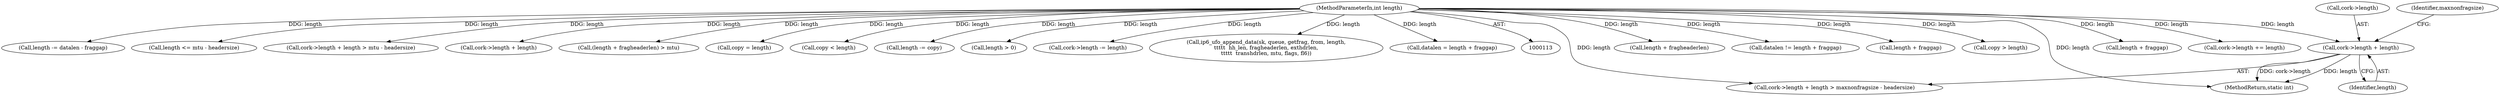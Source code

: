 digraph "0_linux_232cd35d0804cc241eb887bb8d4d9b3b9881c64a@pointer" {
"1000331" [label="(Call,cork->length + length)"];
"1000122" [label="(MethodParameterIn,int length)"];
"1001100" [label="(MethodReturn,static int)"];
"1000330" [label="(Call,cork->length + length > maxnonfragsize - headersize)"];
"1000438" [label="(Call,length + fragheaderlen)"];
"1000646" [label="(Call,datalen != length + fraggap)"];
"1000584" [label="(Call,length + fraggap)"];
"1000897" [label="(Call,copy > length)"];
"1000648" [label="(Call,length + fraggap)"];
"1000429" [label="(Call,cork->length += length)"];
"1000337" [label="(Identifier,maxnonfragsize)"];
"1000335" [label="(Identifier,length)"];
"1000868" [label="(Call,length -= datalen - fraggap)"];
"1000369" [label="(Call,length <= mtu - headersize)"];
"1000281" [label="(Call,cork->length + length > mtu - headersize)"];
"1000332" [label="(Call,cork->length)"];
"1000282" [label="(Call,cork->length + length)"];
"1000437" [label="(Call,(length + fragheaderlen) > mtu)"];
"1000331" [label="(Call,cork->length + length)"];
"1000900" [label="(Call,copy = length)"];
"1000530" [label="(Call,copy < length)"];
"1001075" [label="(Call,length -= copy)"];
"1000504" [label="(Call,length > 0)"];
"1001086" [label="(Call,cork->length -= length)"];
"1000122" [label="(MethodParameterIn,int length)"];
"1000481" [label="(Call,ip6_ufo_append_data(sk, queue, getfrag, from, length,\n\t\t\t\t\t  hh_len, fragheaderlen, exthdrlen,\n\t\t\t\t\t  transhdrlen, mtu, flags, fl6))"];
"1000582" [label="(Call,datalen = length + fraggap)"];
"1000331" -> "1000330"  [label="AST: "];
"1000331" -> "1000335"  [label="CFG: "];
"1000332" -> "1000331"  [label="AST: "];
"1000335" -> "1000331"  [label="AST: "];
"1000337" -> "1000331"  [label="CFG: "];
"1000331" -> "1001100"  [label="DDG: cork->length"];
"1000331" -> "1001100"  [label="DDG: length"];
"1000122" -> "1000331"  [label="DDG: length"];
"1000122" -> "1000113"  [label="AST: "];
"1000122" -> "1001100"  [label="DDG: length"];
"1000122" -> "1000281"  [label="DDG: length"];
"1000122" -> "1000282"  [label="DDG: length"];
"1000122" -> "1000330"  [label="DDG: length"];
"1000122" -> "1000369"  [label="DDG: length"];
"1000122" -> "1000429"  [label="DDG: length"];
"1000122" -> "1000437"  [label="DDG: length"];
"1000122" -> "1000438"  [label="DDG: length"];
"1000122" -> "1000481"  [label="DDG: length"];
"1000122" -> "1000504"  [label="DDG: length"];
"1000122" -> "1000530"  [label="DDG: length"];
"1000122" -> "1000582"  [label="DDG: length"];
"1000122" -> "1000584"  [label="DDG: length"];
"1000122" -> "1000646"  [label="DDG: length"];
"1000122" -> "1000648"  [label="DDG: length"];
"1000122" -> "1000868"  [label="DDG: length"];
"1000122" -> "1000897"  [label="DDG: length"];
"1000122" -> "1000900"  [label="DDG: length"];
"1000122" -> "1001075"  [label="DDG: length"];
"1000122" -> "1001086"  [label="DDG: length"];
}
